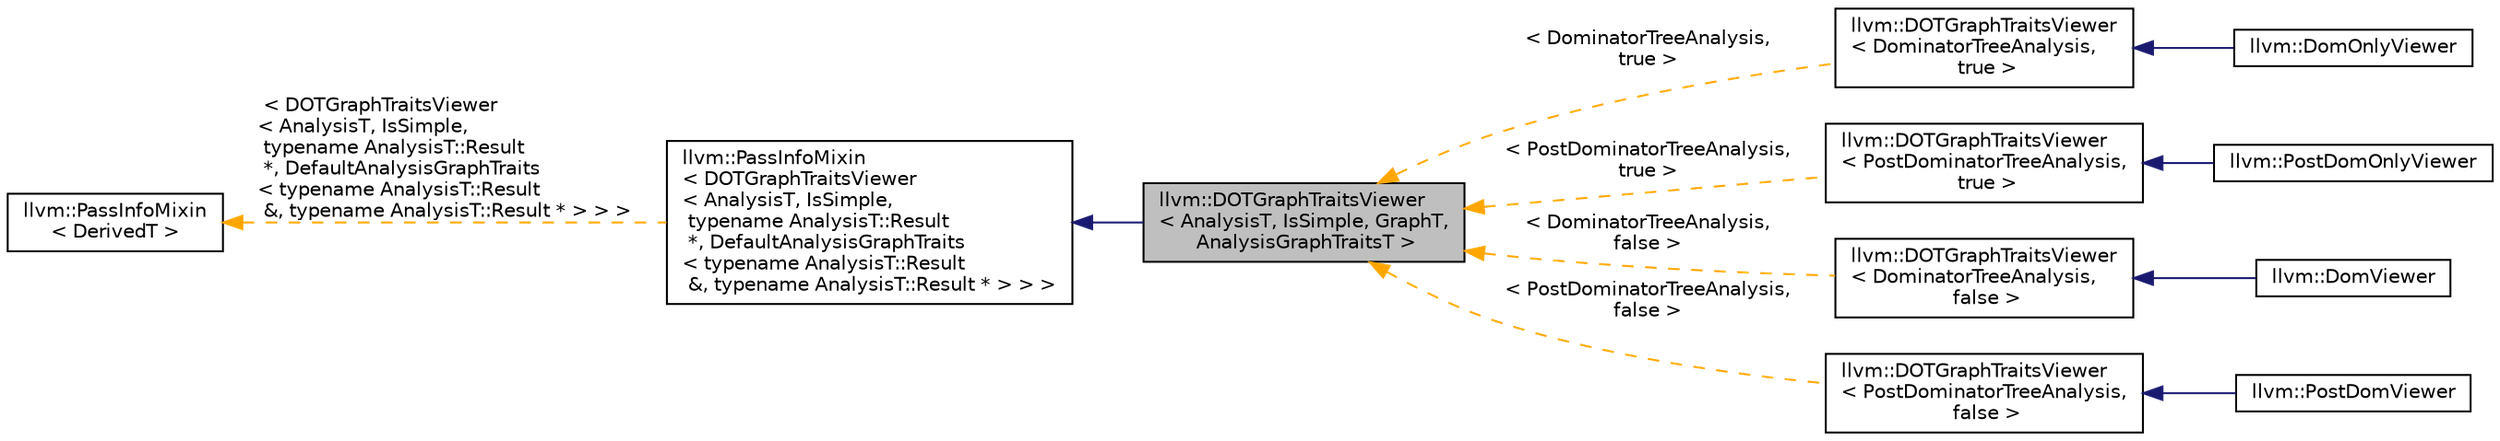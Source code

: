 digraph "llvm::DOTGraphTraitsViewer&lt; AnalysisT, IsSimple, GraphT, AnalysisGraphTraitsT &gt;"
{
 // LATEX_PDF_SIZE
  bgcolor="transparent";
  edge [fontname="Helvetica",fontsize="10",labelfontname="Helvetica",labelfontsize="10"];
  node [fontname="Helvetica",fontsize="10",shape=record];
  rankdir="LR";
  Node1 [label="llvm::DOTGraphTraitsViewer\l\< AnalysisT, IsSimple, GraphT,\l AnalysisGraphTraitsT \>",height=0.2,width=0.4,color="black", fillcolor="grey75", style="filled", fontcolor="black",tooltip=" "];
  Node2 -> Node1 [dir="back",color="midnightblue",fontsize="10",style="solid",fontname="Helvetica"];
  Node2 [label="llvm::PassInfoMixin\l\< DOTGraphTraitsViewer\l\< AnalysisT, IsSimple,\l typename AnalysisT::Result\l *, DefaultAnalysisGraphTraits\l\< typename AnalysisT::Result\l &, typename AnalysisT::Result * \> \> \>",height=0.2,width=0.4,color="black",URL="$structllvm_1_1PassInfoMixin.html",tooltip=" "];
  Node3 -> Node2 [dir="back",color="orange",fontsize="10",style="dashed",label=" \< DOTGraphTraitsViewer\l\< AnalysisT, IsSimple,\l typename AnalysisT::Result\l *, DefaultAnalysisGraphTraits\l\< typename AnalysisT::Result\l &, typename AnalysisT::Result * \> \> \>" ,fontname="Helvetica"];
  Node3 [label="llvm::PassInfoMixin\l\< DerivedT \>",height=0.2,width=0.4,color="black",URL="$structllvm_1_1PassInfoMixin.html",tooltip="A CRTP mix-in to automatically provide informational APIs needed for passes."];
  Node1 -> Node4 [dir="back",color="orange",fontsize="10",style="dashed",label=" \< DominatorTreeAnalysis,\l true \>" ,fontname="Helvetica"];
  Node4 [label="llvm::DOTGraphTraitsViewer\l\< DominatorTreeAnalysis,\l true \>",height=0.2,width=0.4,color="black",URL="$structllvm_1_1DOTGraphTraitsViewer.html",tooltip=" "];
  Node4 -> Node5 [dir="back",color="midnightblue",fontsize="10",style="solid",fontname="Helvetica"];
  Node5 [label="llvm::DomOnlyViewer",height=0.2,width=0.4,color="black",URL="$structllvm_1_1DomOnlyViewer.html",tooltip=" "];
  Node1 -> Node6 [dir="back",color="orange",fontsize="10",style="dashed",label=" \< PostDominatorTreeAnalysis,\l true \>" ,fontname="Helvetica"];
  Node6 [label="llvm::DOTGraphTraitsViewer\l\< PostDominatorTreeAnalysis,\l true \>",height=0.2,width=0.4,color="black",URL="$structllvm_1_1DOTGraphTraitsViewer.html",tooltip=" "];
  Node6 -> Node7 [dir="back",color="midnightblue",fontsize="10",style="solid",fontname="Helvetica"];
  Node7 [label="llvm::PostDomOnlyViewer",height=0.2,width=0.4,color="black",URL="$structllvm_1_1PostDomOnlyViewer.html",tooltip=" "];
  Node1 -> Node8 [dir="back",color="orange",fontsize="10",style="dashed",label=" \< DominatorTreeAnalysis,\l false \>" ,fontname="Helvetica"];
  Node8 [label="llvm::DOTGraphTraitsViewer\l\< DominatorTreeAnalysis,\l false \>",height=0.2,width=0.4,color="black",URL="$structllvm_1_1DOTGraphTraitsViewer.html",tooltip=" "];
  Node8 -> Node9 [dir="back",color="midnightblue",fontsize="10",style="solid",fontname="Helvetica"];
  Node9 [label="llvm::DomViewer",height=0.2,width=0.4,color="black",URL="$structllvm_1_1DomViewer.html",tooltip=" "];
  Node1 -> Node10 [dir="back",color="orange",fontsize="10",style="dashed",label=" \< PostDominatorTreeAnalysis,\l false \>" ,fontname="Helvetica"];
  Node10 [label="llvm::DOTGraphTraitsViewer\l\< PostDominatorTreeAnalysis,\l false \>",height=0.2,width=0.4,color="black",URL="$structllvm_1_1DOTGraphTraitsViewer.html",tooltip=" "];
  Node10 -> Node11 [dir="back",color="midnightblue",fontsize="10",style="solid",fontname="Helvetica"];
  Node11 [label="llvm::PostDomViewer",height=0.2,width=0.4,color="black",URL="$structllvm_1_1PostDomViewer.html",tooltip=" "];
}

